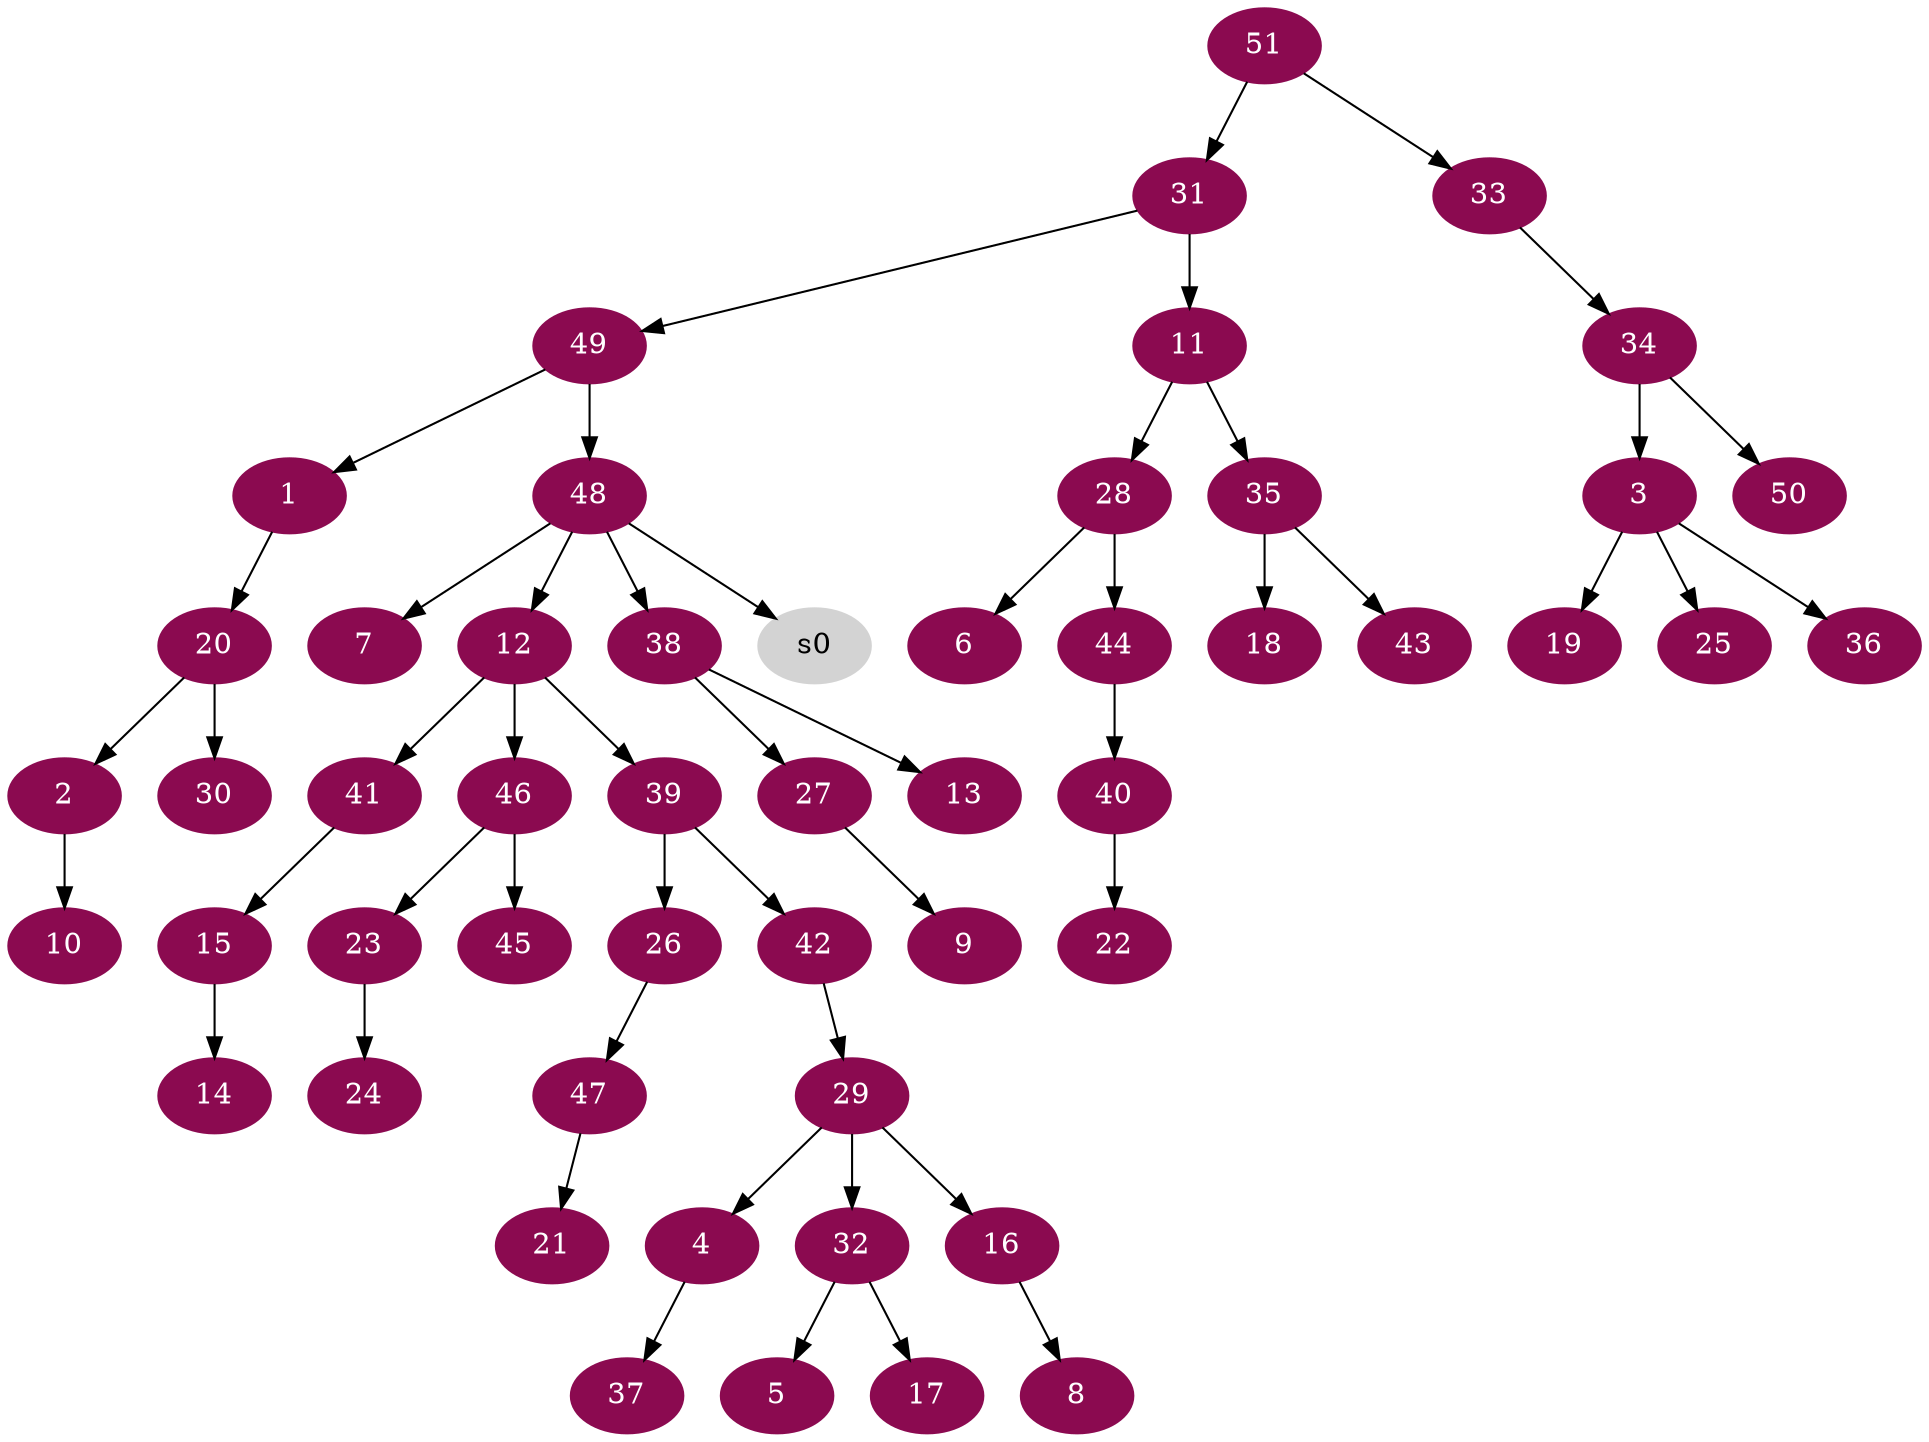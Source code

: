 digraph G {
node [color=deeppink4, style=filled, fontcolor=white];
49 -> 1;
20 -> 2;
34 -> 3;
29 -> 4;
32 -> 5;
28 -> 6;
48 -> 7;
16 -> 8;
27 -> 9;
2 -> 10;
31 -> 11;
48 -> 12;
38 -> 13;
15 -> 14;
41 -> 15;
29 -> 16;
32 -> 17;
35 -> 18;
3 -> 19;
1 -> 20;
47 -> 21;
40 -> 22;
46 -> 23;
23 -> 24;
3 -> 25;
39 -> 26;
38 -> 27;
11 -> 28;
42 -> 29;
20 -> 30;
51 -> 31;
29 -> 32;
51 -> 33;
33 -> 34;
11 -> 35;
3 -> 36;
4 -> 37;
48 -> 38;
12 -> 39;
44 -> 40;
12 -> 41;
39 -> 42;
35 -> 43;
28 -> 44;
46 -> 45;
12 -> 46;
26 -> 47;
49 -> 48;
31 -> 49;
34 -> 50;
node [color=lightgrey, style=filled, fontcolor=black];
48 -> s0;
}
